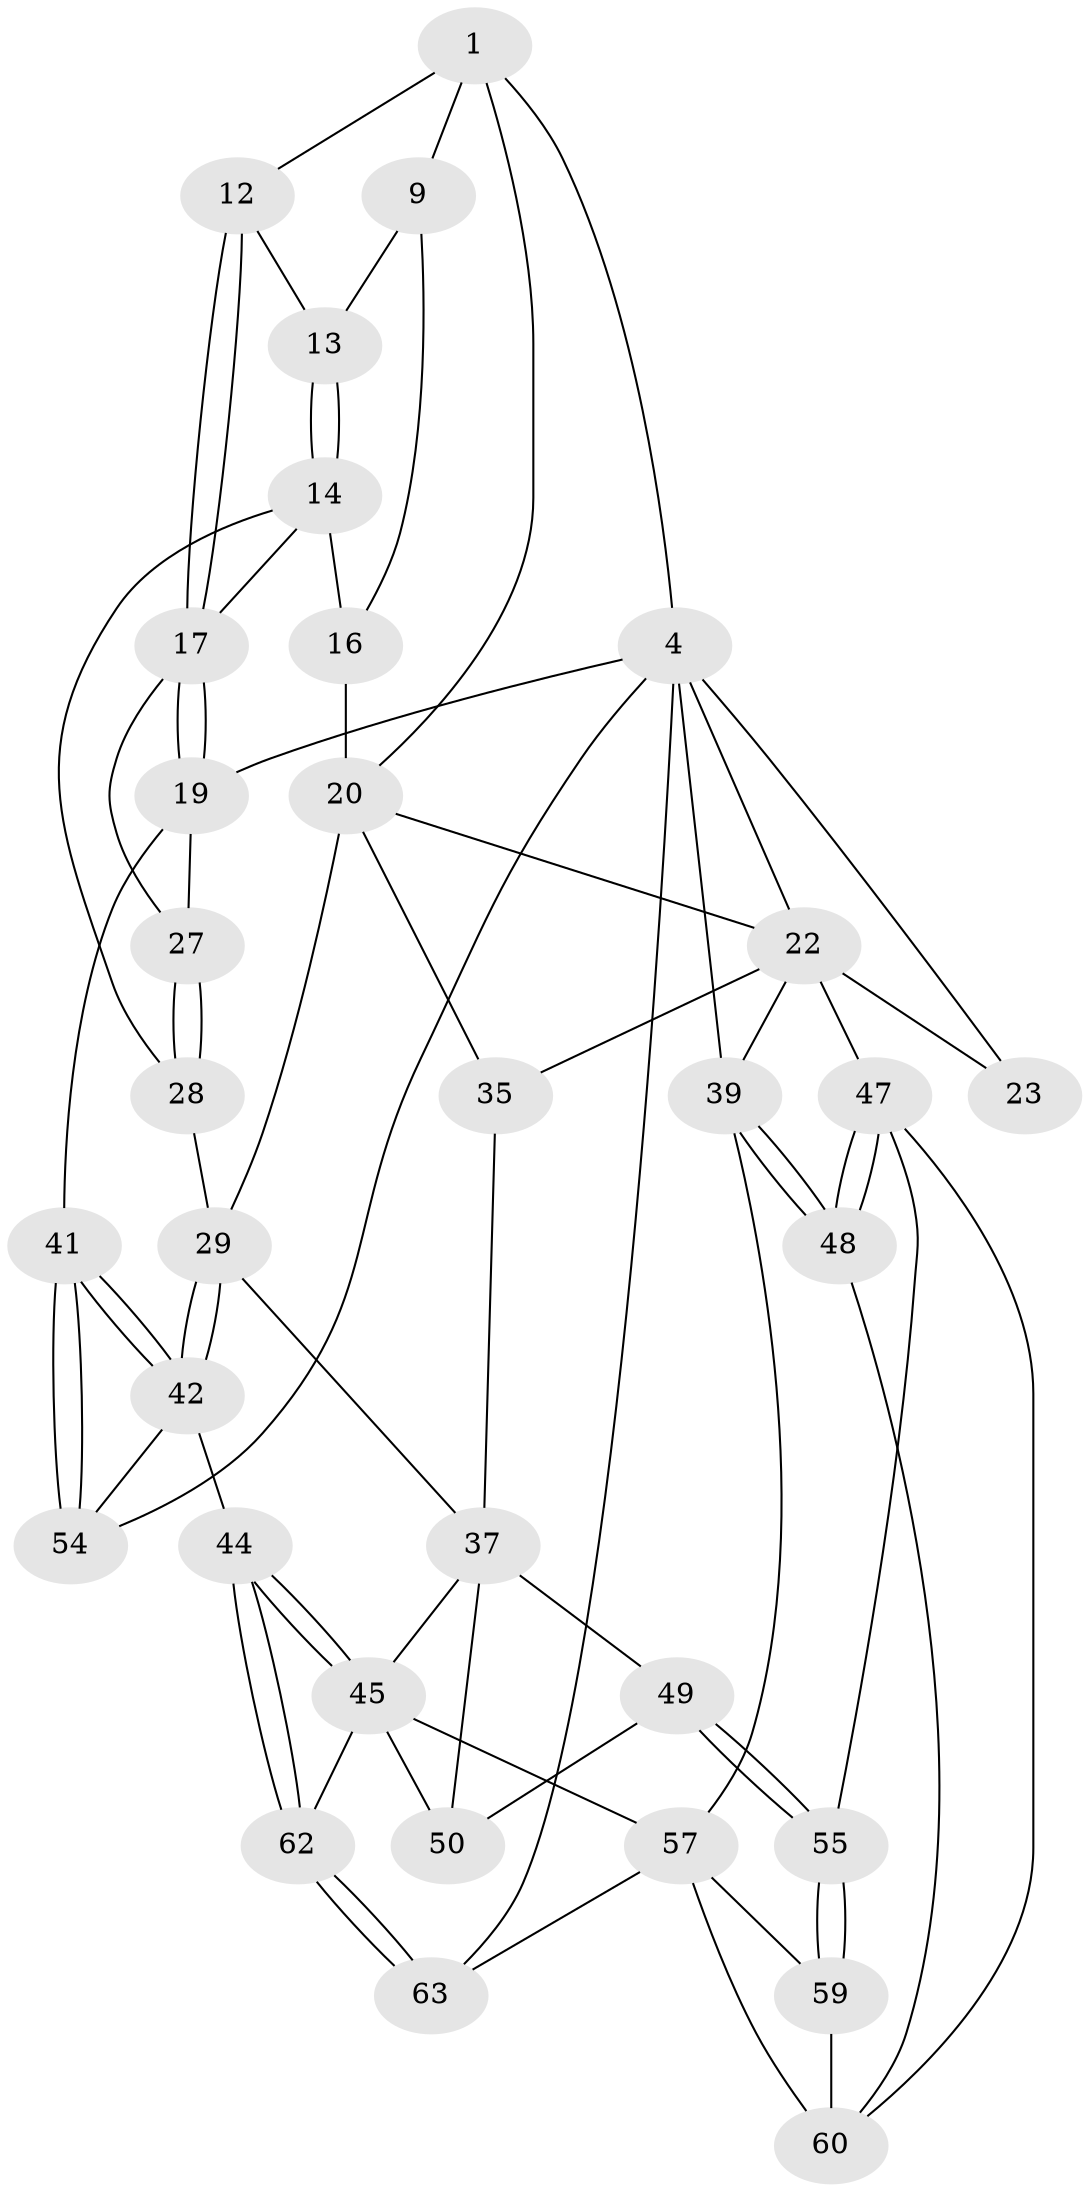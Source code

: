// original degree distribution, {3: 0.030303030303030304, 4: 0.22727272727272727, 5: 0.5454545454545454, 6: 0.19696969696969696}
// Generated by graph-tools (version 1.1) at 2025/28/03/15/25 16:28:00]
// undirected, 33 vertices, 75 edges
graph export_dot {
graph [start="1"]
  node [color=gray90,style=filled];
  1 [pos="+0.5779849064404735+0",super="+2+7"];
  4 [pos="+1+0",super="+53+5"];
  9 [pos="+0.7394125941437463+0.1762272978112545",super="+10"];
  12 [pos="+0.8334945787551439+0.1672072219424337"];
  13 [pos="+0.7944018368292319+0.17855032893515466"];
  14 [pos="+0.7625738699082393+0.37310990271857525",super="+15"];
  16 [pos="+0.7363690443053637+0.3793084857858695"];
  17 [pos="+0.900589157449277+0.27806071772177193",super="+18"];
  19 [pos="+1+0.3496148829329802",super="+26"];
  20 [pos="+0.5012758020335432+0.3729053037885455",super="+24+21"];
  22 [pos="+0.29116323632013+0.3298700385277829",super="+33"];
  23 [pos="+0.28596568217718293+0.2784756873210713"];
  27 [pos="+0.9793521189700714+0.5330402742847825"];
  28 [pos="+0.8374216405581077+0.5527196455234313"];
  29 [pos="+0.7392006589775196+0.5772590519499353",super="+30"];
  35 [pos="+0.3089996289142568+0.6632133210537569"];
  37 [pos="+0.6086774849408055+0.5769510682676061",super="+46+38"];
  39 [pos="+0+0.8877975103182077",super="+40"];
  41 [pos="+1+0.5848120353603634"];
  42 [pos="+0.7738365308304243+0.6701720349653375",super="+43"];
  44 [pos="+0.7085607315249567+0.8222269126197999"];
  45 [pos="+0.6127150452894701+0.6003017183616024",super="+51"];
  47 [pos="+0.14858579859909438+0.7292174289971857",super="+56"];
  48 [pos="+0+0.8816523376208609"];
  49 [pos="+0.34933258601207123+0.7149196422846325"];
  50 [pos="+0.49980885039469125+0.7786716625127483"];
  54 [pos="+1+0.7771434030018807"];
  55 [pos="+0.3316345835815014+0.8648124612439917"];
  57 [pos="+0.4441158774856226+1",super="+58+64"];
  59 [pos="+0.3321897852018233+0.8931160285801905"];
  60 [pos="+0.16637624215704502+0.8915912477325479",super="+61"];
  62 [pos="+0.7047691047568875+0.8286046951845047"];
  63 [pos="+0.8620691575813523+1"];
  1 -- 4 [weight=2];
  1 -- 12;
  1 -- 9 [weight=2];
  1 -- 20;
  4 -- 19;
  4 -- 63;
  4 -- 54;
  4 -- 39 [weight=2];
  4 -- 23 [weight=2];
  4 -- 22;
  9 -- 13;
  9 -- 16;
  12 -- 13;
  12 -- 17;
  12 -- 17;
  13 -- 14;
  13 -- 14;
  14 -- 17;
  14 -- 16;
  14 -- 28;
  16 -- 20;
  17 -- 19;
  17 -- 19;
  17 -- 27;
  19 -- 27;
  19 -- 41;
  20 -- 29;
  20 -- 35;
  20 -- 22;
  22 -- 23;
  22 -- 35;
  22 -- 39;
  22 -- 47;
  27 -- 28;
  27 -- 28;
  28 -- 29;
  29 -- 42;
  29 -- 42;
  29 -- 37;
  35 -- 37;
  37 -- 50;
  37 -- 45;
  37 -- 49;
  39 -- 48;
  39 -- 48;
  39 -- 57;
  41 -- 42;
  41 -- 42;
  41 -- 54;
  41 -- 54;
  42 -- 44;
  42 -- 54;
  44 -- 45;
  44 -- 45;
  44 -- 62;
  44 -- 62;
  45 -- 57;
  45 -- 50;
  45 -- 62;
  47 -- 48;
  47 -- 48;
  47 -- 60;
  47 -- 55;
  48 -- 60;
  49 -- 50;
  49 -- 55;
  49 -- 55;
  55 -- 59;
  55 -- 59;
  57 -- 59;
  57 -- 60 [weight=2];
  57 -- 63;
  59 -- 60;
  62 -- 63;
  62 -- 63;
}
